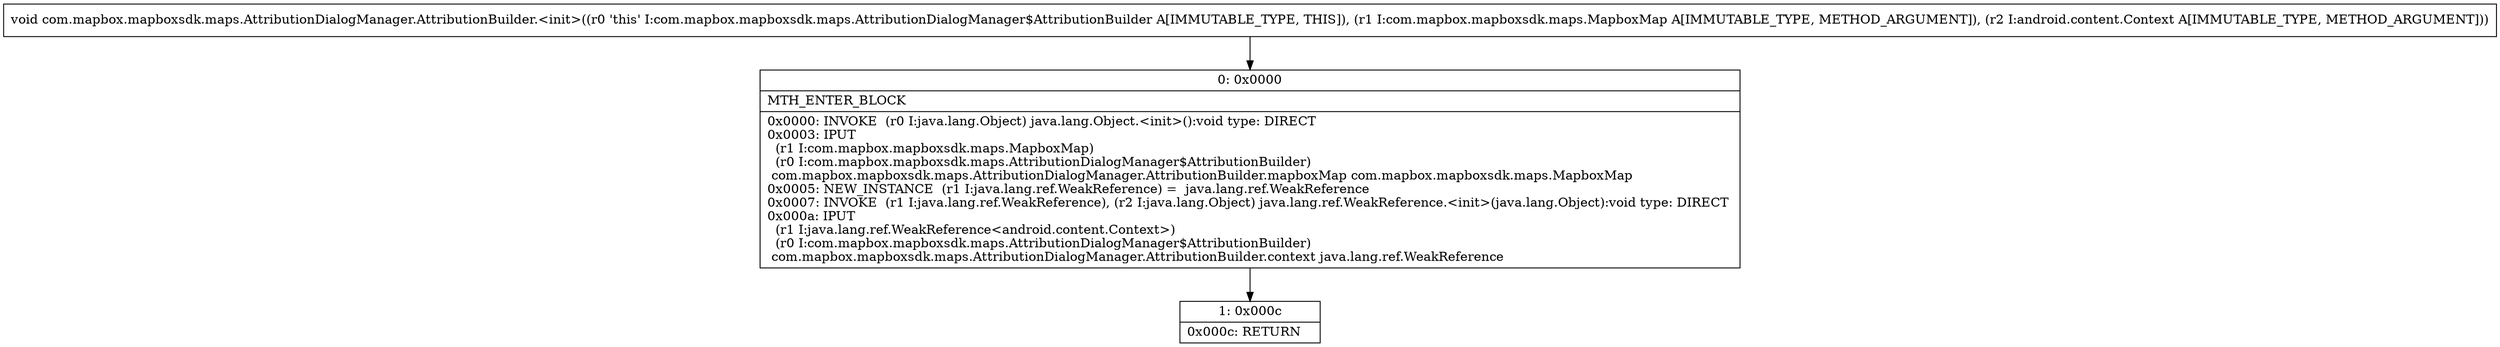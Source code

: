 digraph "CFG forcom.mapbox.mapboxsdk.maps.AttributionDialogManager.AttributionBuilder.\<init\>(Lcom\/mapbox\/mapboxsdk\/maps\/MapboxMap;Landroid\/content\/Context;)V" {
Node_0 [shape=record,label="{0\:\ 0x0000|MTH_ENTER_BLOCK\l|0x0000: INVOKE  (r0 I:java.lang.Object) java.lang.Object.\<init\>():void type: DIRECT \l0x0003: IPUT  \l  (r1 I:com.mapbox.mapboxsdk.maps.MapboxMap)\l  (r0 I:com.mapbox.mapboxsdk.maps.AttributionDialogManager$AttributionBuilder)\l com.mapbox.mapboxsdk.maps.AttributionDialogManager.AttributionBuilder.mapboxMap com.mapbox.mapboxsdk.maps.MapboxMap \l0x0005: NEW_INSTANCE  (r1 I:java.lang.ref.WeakReference) =  java.lang.ref.WeakReference \l0x0007: INVOKE  (r1 I:java.lang.ref.WeakReference), (r2 I:java.lang.Object) java.lang.ref.WeakReference.\<init\>(java.lang.Object):void type: DIRECT \l0x000a: IPUT  \l  (r1 I:java.lang.ref.WeakReference\<android.content.Context\>)\l  (r0 I:com.mapbox.mapboxsdk.maps.AttributionDialogManager$AttributionBuilder)\l com.mapbox.mapboxsdk.maps.AttributionDialogManager.AttributionBuilder.context java.lang.ref.WeakReference \l}"];
Node_1 [shape=record,label="{1\:\ 0x000c|0x000c: RETURN   \l}"];
MethodNode[shape=record,label="{void com.mapbox.mapboxsdk.maps.AttributionDialogManager.AttributionBuilder.\<init\>((r0 'this' I:com.mapbox.mapboxsdk.maps.AttributionDialogManager$AttributionBuilder A[IMMUTABLE_TYPE, THIS]), (r1 I:com.mapbox.mapboxsdk.maps.MapboxMap A[IMMUTABLE_TYPE, METHOD_ARGUMENT]), (r2 I:android.content.Context A[IMMUTABLE_TYPE, METHOD_ARGUMENT])) }"];
MethodNode -> Node_0;
Node_0 -> Node_1;
}

